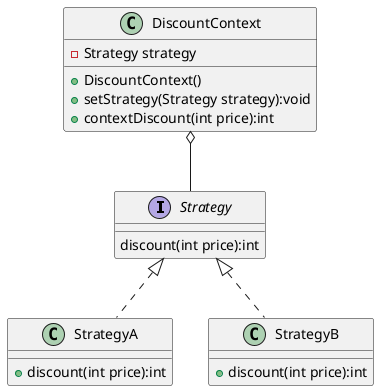 @startuml
'https://plantuml.com/class-diagram

interface Strategy{
    discount(int price):int
}

class StrategyA implements Strategy{
    + discount(int price):int
}


class StrategyB implements Strategy{
    + discount(int price):int
}

class DiscountContext{
    - Strategy strategy
    + DiscountContext()
    + setStrategy(Strategy strategy):void
    + contextDiscount(int price):int
}

DiscountContext o-- Strategy

@enduml